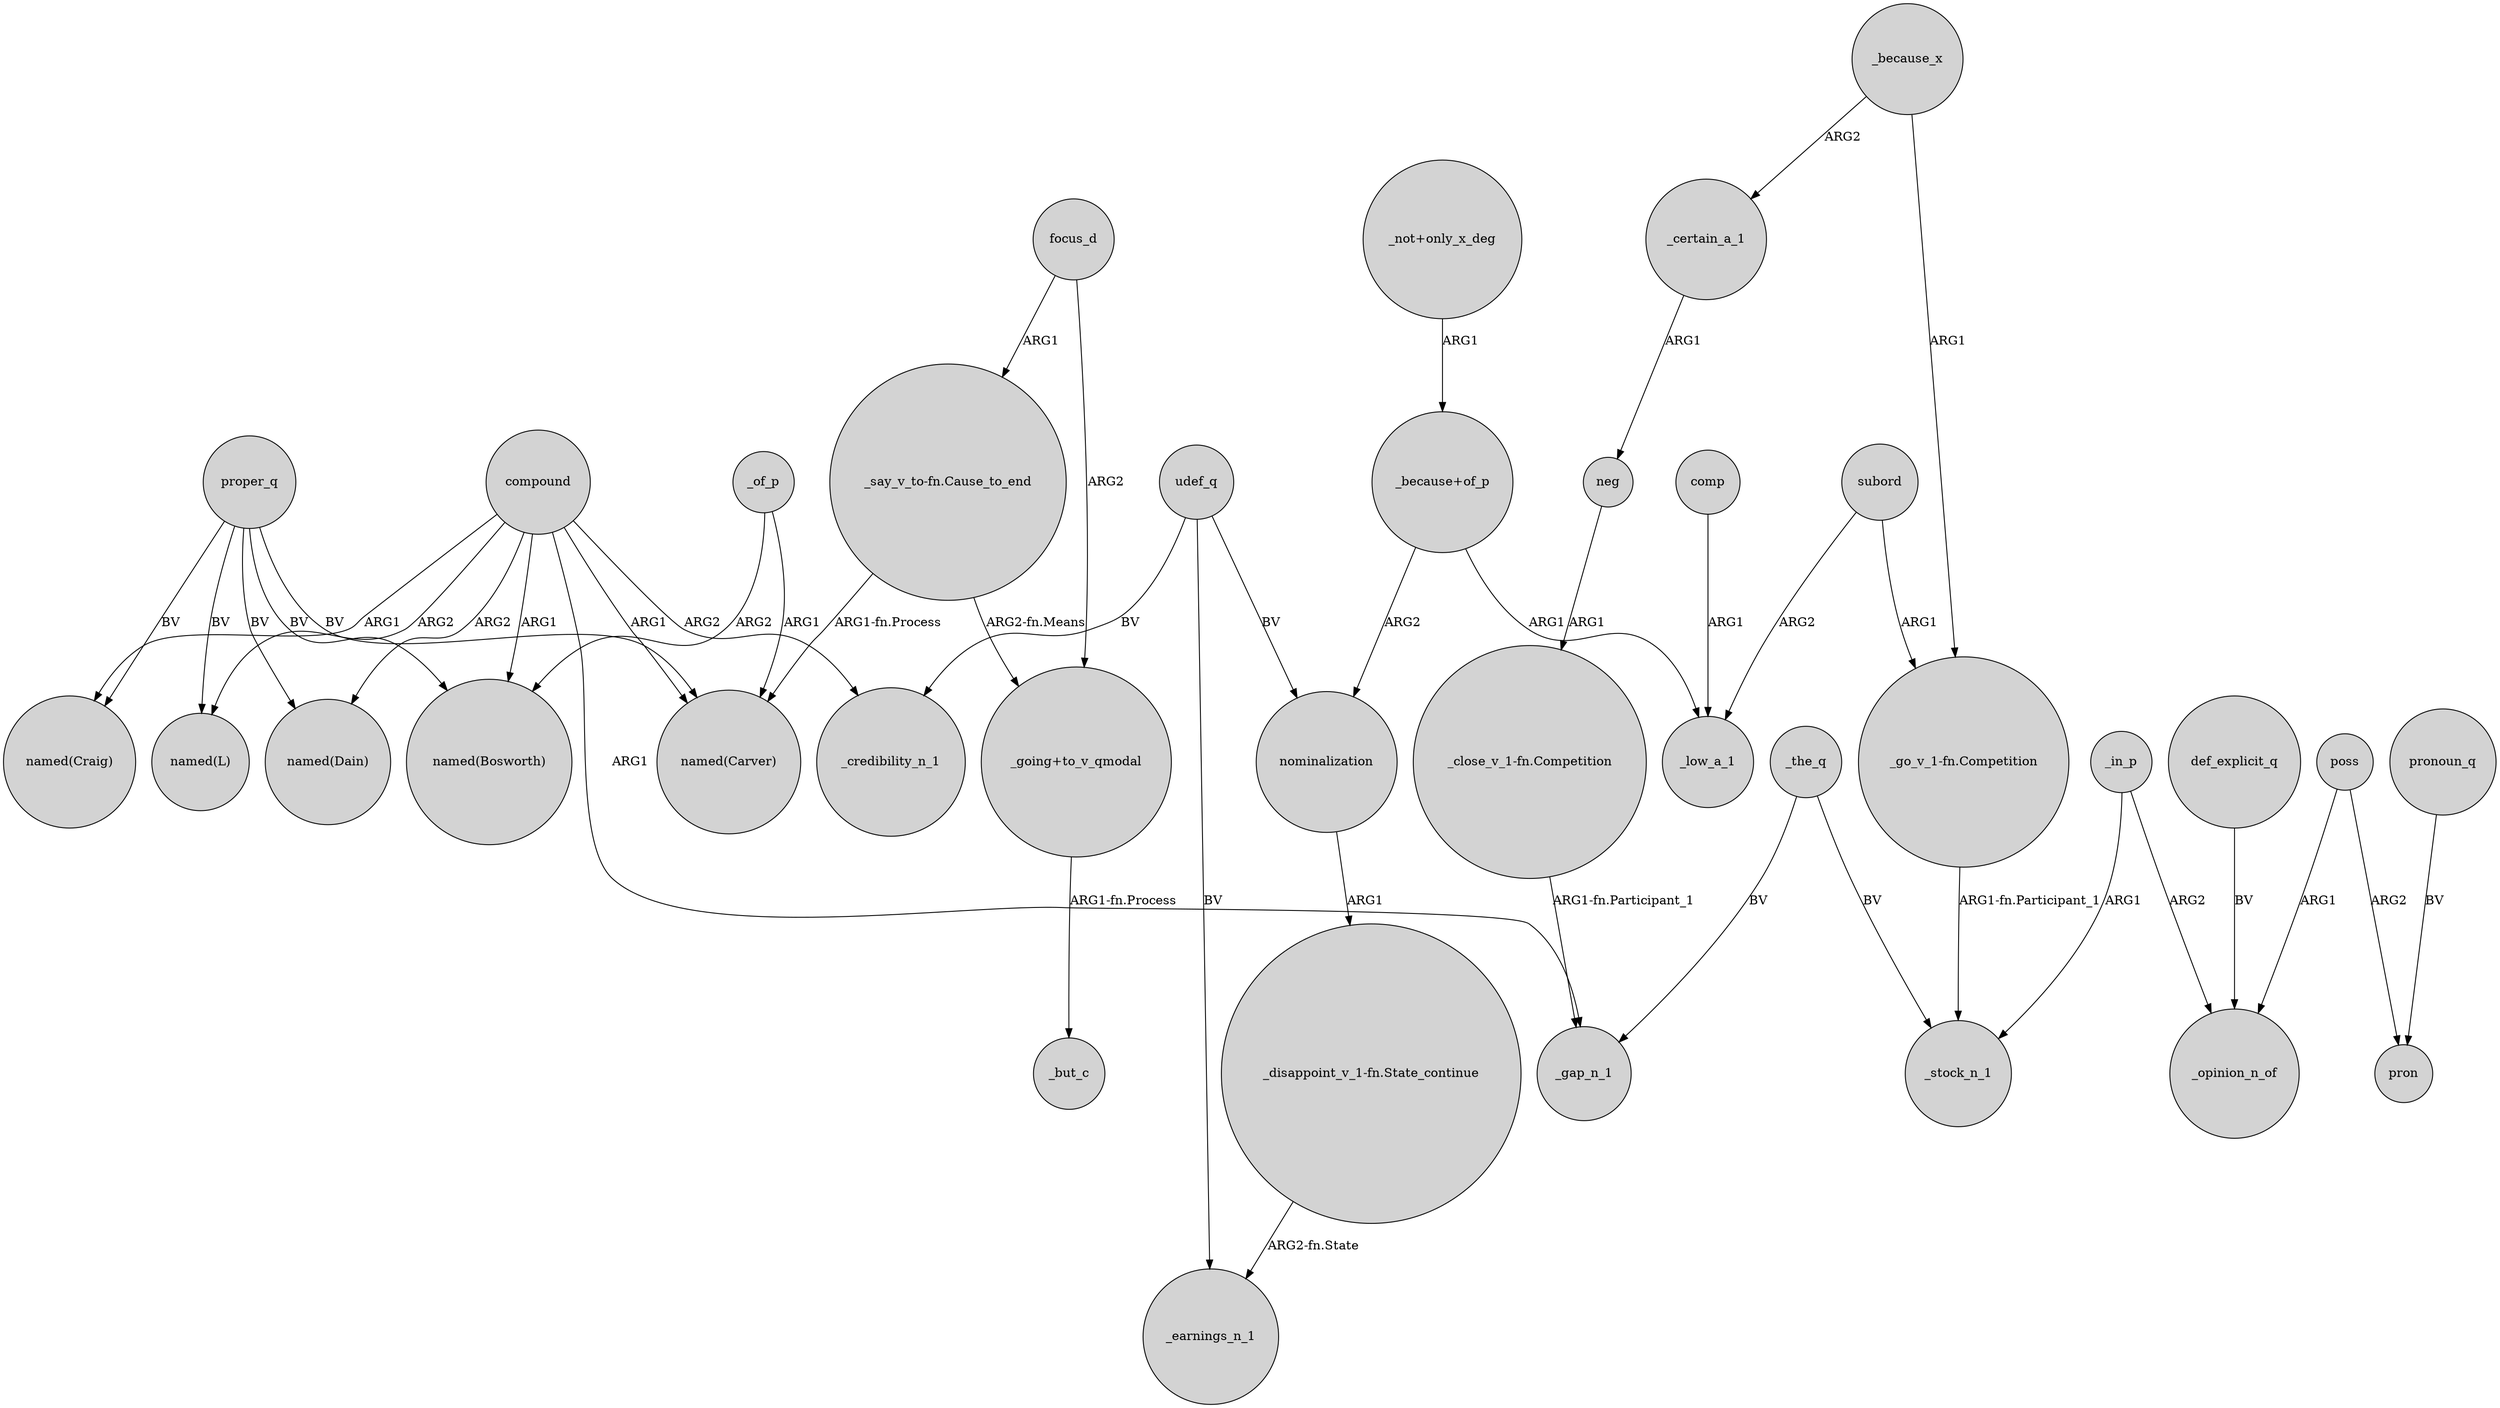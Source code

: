 digraph {
	node [shape=circle style=filled]
	compound -> "named(L)" [label=ARG2]
	compound -> "named(Dain)" [label=ARG2]
	"_not+only_x_deg" -> "_because+of_p" [label=ARG1]
	comp -> _low_a_1 [label=ARG1]
	_in_p -> _stock_n_1 [label=ARG1]
	"_say_v_to-fn.Cause_to_end" -> "_going+to_v_qmodal" [label="ARG2-fn.Means"]
	poss -> _opinion_n_of [label=ARG1]
	focus_d -> "_say_v_to-fn.Cause_to_end" [label=ARG1]
	proper_q -> "named(Carver)" [label=BV]
	_because_x -> _certain_a_1 [label=ARG2]
	focus_d -> "_going+to_v_qmodal" [label=ARG2]
	udef_q -> nominalization [label=BV]
	neg -> "_close_v_1-fn.Competition" [label=ARG1]
	_because_x -> "_go_v_1-fn.Competition" [label=ARG1]
	udef_q -> _credibility_n_1 [label=BV]
	def_explicit_q -> _opinion_n_of [label=BV]
	proper_q -> "named(Craig)" [label=BV]
	compound -> "named(Bosworth)" [label=ARG1]
	_the_q -> _gap_n_1 [label=BV]
	subord -> "_go_v_1-fn.Competition" [label=ARG1]
	pronoun_q -> pron [label=BV]
	"_close_v_1-fn.Competition" -> _gap_n_1 [label="ARG1-fn.Participant_1"]
	_the_q -> _stock_n_1 [label=BV]
	poss -> pron [label=ARG2]
	"_because+of_p" -> nominalization [label=ARG2]
	"_disappoint_v_1-fn.State_continue" -> _earnings_n_1 [label="ARG2-fn.State"]
	compound -> "named(Carver)" [label=ARG1]
	udef_q -> _earnings_n_1 [label=BV]
	proper_q -> "named(Bosworth)" [label=BV]
	"_going+to_v_qmodal" -> _but_c [label="ARG1-fn.Process"]
	compound -> "named(Craig)" [label=ARG1]
	"_because+of_p" -> _low_a_1 [label=ARG1]
	compound -> _gap_n_1 [label=ARG1]
	_of_p -> "named(Carver)" [label=ARG1]
	subord -> _low_a_1 [label=ARG2]
	_in_p -> _opinion_n_of [label=ARG2]
	proper_q -> "named(L)" [label=BV]
	compound -> _credibility_n_1 [label=ARG2]
	proper_q -> "named(Dain)" [label=BV]
	"_say_v_to-fn.Cause_to_end" -> "named(Carver)" [label="ARG1-fn.Process"]
	_of_p -> "named(Bosworth)" [label=ARG2]
	nominalization -> "_disappoint_v_1-fn.State_continue" [label=ARG1]
	"_go_v_1-fn.Competition" -> _stock_n_1 [label="ARG1-fn.Participant_1"]
	_certain_a_1 -> neg [label=ARG1]
}
